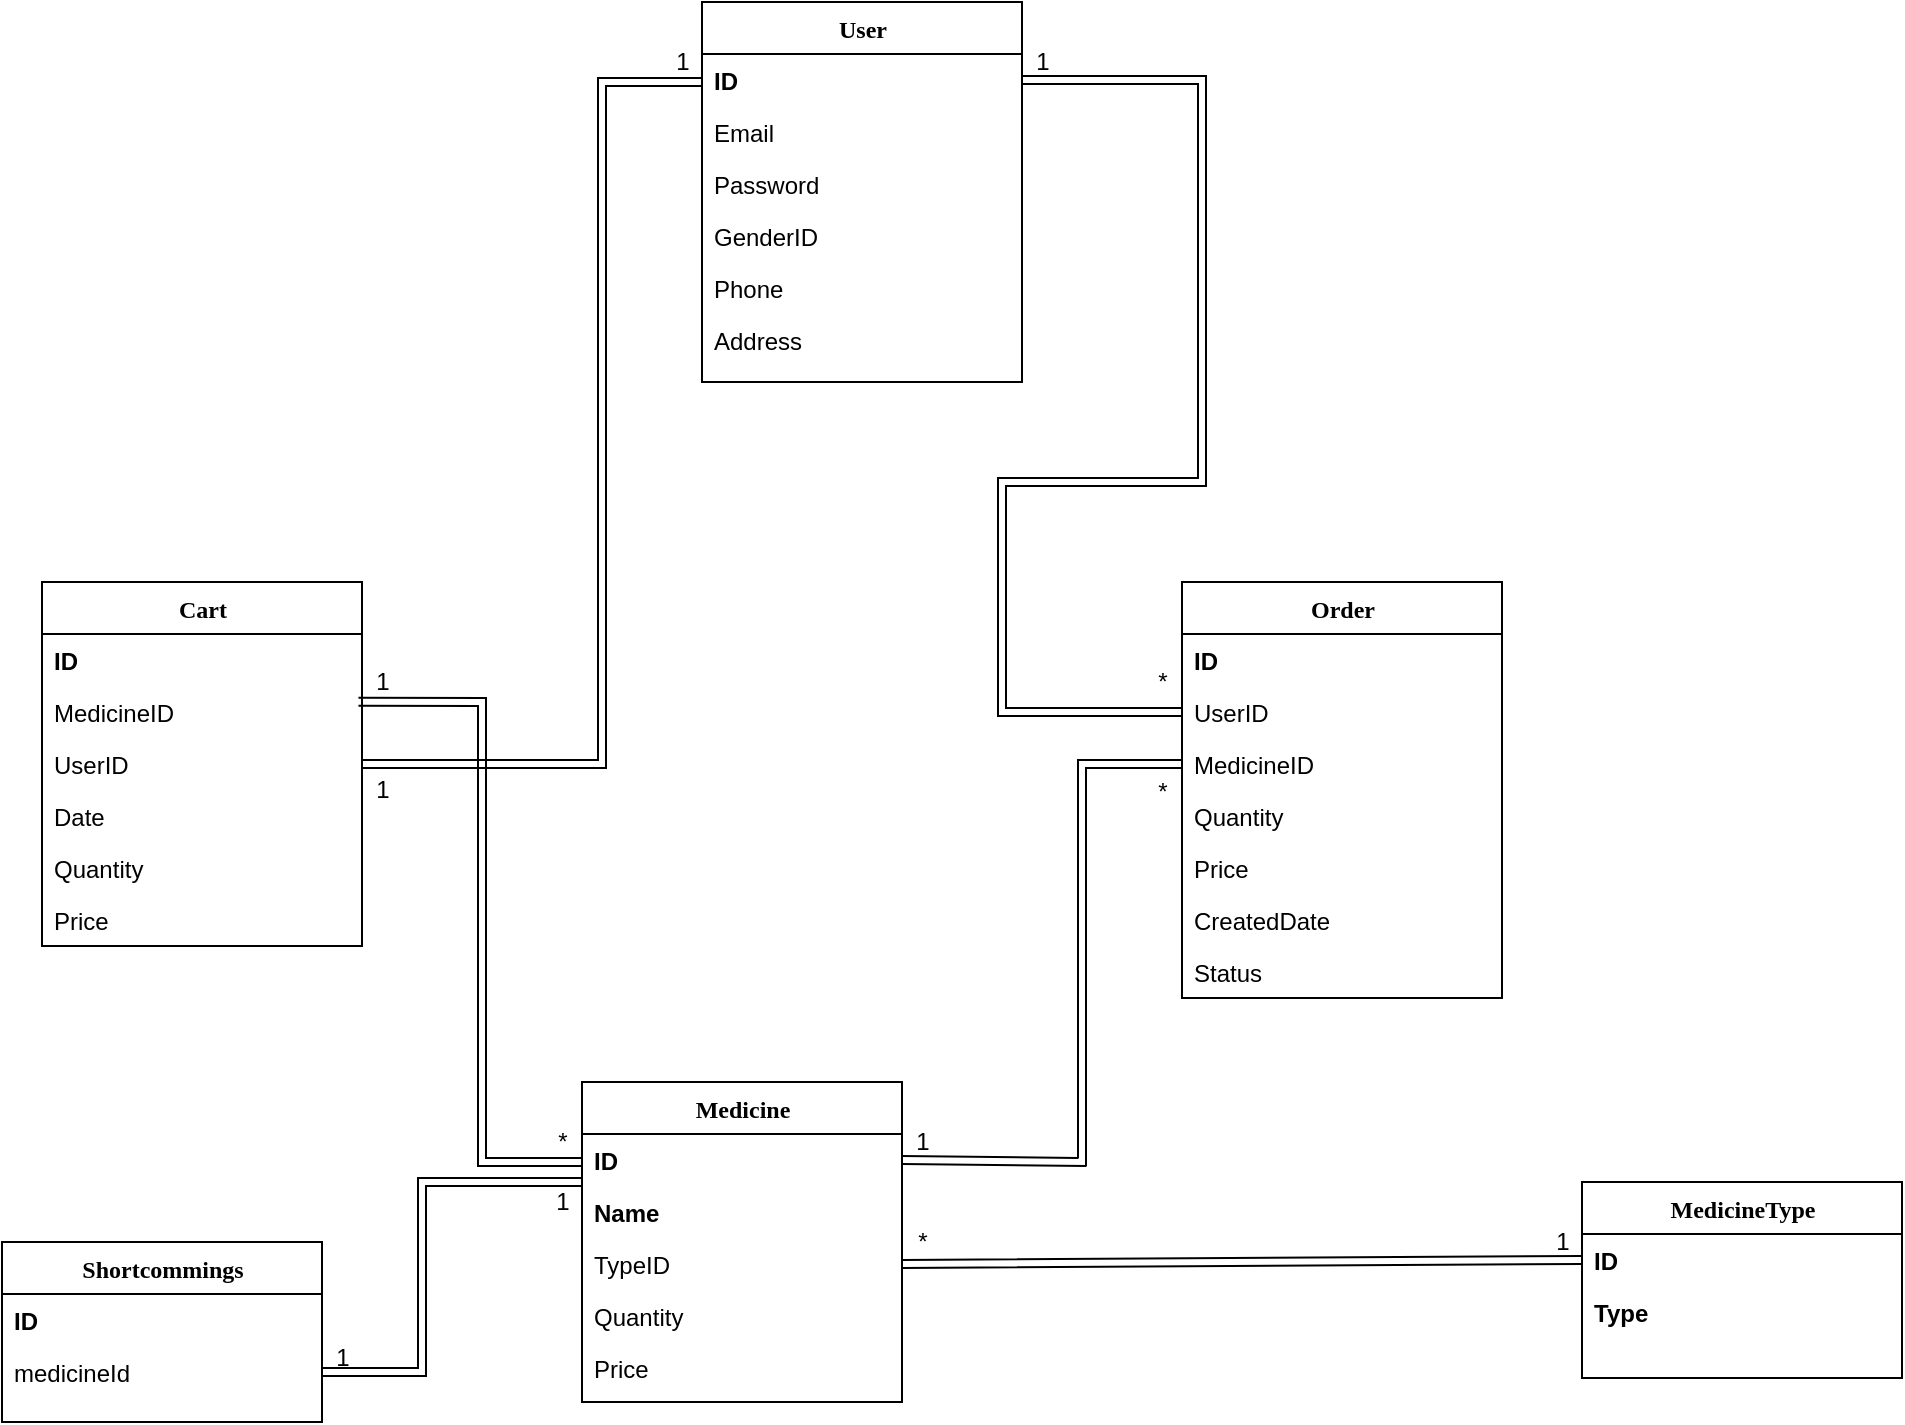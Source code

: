 <mxfile version="17.4.2" type="device"><diagram name="Page-1" id="9f46799a-70d6-7492-0946-bef42562c5a5"><mxGraphModel dx="899" dy="570" grid="1" gridSize="10" guides="1" tooltips="1" connect="1" arrows="1" fold="1" page="1" pageScale="1" pageWidth="1100" pageHeight="850" background="none" math="0" shadow="0"><root><mxCell id="0"/><mxCell id="1" parent="0"/><mxCell id="78961159f06e98e8-17" value="User" style="swimlane;html=1;fontStyle=1;align=center;verticalAlign=top;childLayout=stackLayout;horizontal=1;startSize=26;horizontalStack=0;resizeParent=1;resizeLast=0;collapsible=1;marginBottom=0;swimlaneFillColor=#ffffff;rounded=0;shadow=0;comic=0;labelBackgroundColor=none;strokeWidth=1;fillColor=none;fontFamily=Verdana;fontSize=12" parent="1" vertex="1"><mxGeometry x="410" y="30" width="160" height="190" as="geometry"/></mxCell><mxCell id="78961159f06e98e8-25" value="&lt;b&gt;ID&lt;/b&gt;" style="text;html=1;strokeColor=none;fillColor=none;align=left;verticalAlign=top;spacingLeft=4;spacingRight=4;whiteSpace=wrap;overflow=hidden;rotatable=0;points=[[0,0.5],[1,0.5]];portConstraint=eastwest;" parent="78961159f06e98e8-17" vertex="1"><mxGeometry y="26" width="160" height="26" as="geometry"/></mxCell><mxCell id="78961159f06e98e8-26" value="Email" style="text;html=1;strokeColor=none;fillColor=none;align=left;verticalAlign=top;spacingLeft=4;spacingRight=4;whiteSpace=wrap;overflow=hidden;rotatable=0;points=[[0,0.5],[1,0.5]];portConstraint=eastwest;" parent="78961159f06e98e8-17" vertex="1"><mxGeometry y="52" width="160" height="26" as="geometry"/></mxCell><mxCell id="78961159f06e98e8-24" value="Password" style="text;html=1;strokeColor=none;fillColor=none;align=left;verticalAlign=top;spacingLeft=4;spacingRight=4;whiteSpace=wrap;overflow=hidden;rotatable=0;points=[[0,0.5],[1,0.5]];portConstraint=eastwest;" parent="78961159f06e98e8-17" vertex="1"><mxGeometry y="78" width="160" height="26" as="geometry"/></mxCell><mxCell id="78961159f06e98e8-20" value="GenderID" style="text;html=1;strokeColor=none;fillColor=none;align=left;verticalAlign=top;spacingLeft=4;spacingRight=4;whiteSpace=wrap;overflow=hidden;rotatable=0;points=[[0,0.5],[1,0.5]];portConstraint=eastwest;" parent="78961159f06e98e8-17" vertex="1"><mxGeometry y="104" width="160" height="26" as="geometry"/></mxCell><mxCell id="78961159f06e98e8-27" value="Phone" style="text;html=1;strokeColor=none;fillColor=none;align=left;verticalAlign=top;spacingLeft=4;spacingRight=4;whiteSpace=wrap;overflow=hidden;rotatable=0;points=[[0,0.5],[1,0.5]];portConstraint=eastwest;" parent="78961159f06e98e8-17" vertex="1"><mxGeometry y="130" width="160" height="26" as="geometry"/></mxCell><mxCell id="bWNFvdi96-VDCvJrp3kD-1" value="Address" style="text;html=1;strokeColor=none;fillColor=none;align=left;verticalAlign=top;spacingLeft=4;spacingRight=4;whiteSpace=wrap;overflow=hidden;rotatable=0;points=[[0,0.5],[1,0.5]];portConstraint=eastwest;" parent="78961159f06e98e8-17" vertex="1"><mxGeometry y="156" width="160" height="26" as="geometry"/></mxCell><mxCell id="78961159f06e98e8-56" value="MedicineType" style="swimlane;html=1;fontStyle=1;align=center;verticalAlign=top;childLayout=stackLayout;horizontal=1;startSize=26;horizontalStack=0;resizeParent=1;resizeLast=0;collapsible=1;marginBottom=0;swimlaneFillColor=#ffffff;rounded=0;shadow=0;comic=0;labelBackgroundColor=none;strokeWidth=1;fillColor=none;fontFamily=Verdana;fontSize=12" parent="1" vertex="1"><mxGeometry x="850" y="620" width="160" height="98" as="geometry"/></mxCell><mxCell id="78961159f06e98e8-57" value="&lt;b&gt;ID&lt;/b&gt;" style="text;html=1;strokeColor=none;fillColor=none;align=left;verticalAlign=top;spacingLeft=4;spacingRight=4;whiteSpace=wrap;overflow=hidden;rotatable=0;points=[[0,0.5],[1,0.5]];portConstraint=eastwest;" parent="78961159f06e98e8-56" vertex="1"><mxGeometry y="26" width="160" height="26" as="geometry"/></mxCell><mxCell id="78961159f06e98e8-58" value="&lt;b&gt;Type&lt;/b&gt;" style="text;html=1;strokeColor=none;fillColor=none;align=left;verticalAlign=top;spacingLeft=4;spacingRight=4;whiteSpace=wrap;overflow=hidden;rotatable=0;points=[[0,0.5],[1,0.5]];portConstraint=eastwest;" parent="78961159f06e98e8-56" vertex="1"><mxGeometry y="52" width="160" height="26" as="geometry"/></mxCell><mxCell id="78961159f06e98e8-69" value="Medicine" style="swimlane;html=1;fontStyle=1;align=center;verticalAlign=top;childLayout=stackLayout;horizontal=1;startSize=26;horizontalStack=0;resizeParent=1;resizeLast=0;collapsible=1;marginBottom=0;swimlaneFillColor=#ffffff;rounded=0;shadow=0;comic=0;labelBackgroundColor=none;strokeWidth=1;fillColor=none;fontFamily=Verdana;fontSize=12" parent="1" vertex="1"><mxGeometry x="350" y="570" width="160" height="160" as="geometry"/></mxCell><mxCell id="78961159f06e98e8-70" value="&lt;b&gt;ID&lt;/b&gt;" style="text;html=1;strokeColor=none;fillColor=none;align=left;verticalAlign=top;spacingLeft=4;spacingRight=4;whiteSpace=wrap;overflow=hidden;rotatable=0;points=[[0,0.5],[1,0.5]];portConstraint=eastwest;" parent="78961159f06e98e8-69" vertex="1"><mxGeometry y="26" width="160" height="26" as="geometry"/></mxCell><mxCell id="78961159f06e98e8-71" value="&lt;b&gt;Name&lt;/b&gt;" style="text;html=1;strokeColor=none;fillColor=none;align=left;verticalAlign=top;spacingLeft=4;spacingRight=4;whiteSpace=wrap;overflow=hidden;rotatable=0;points=[[0,0.5],[1,0.5]];portConstraint=eastwest;" parent="78961159f06e98e8-69" vertex="1"><mxGeometry y="52" width="160" height="26" as="geometry"/></mxCell><mxCell id="78961159f06e98e8-72" value="TypeID" style="text;html=1;strokeColor=none;fillColor=none;align=left;verticalAlign=top;spacingLeft=4;spacingRight=4;whiteSpace=wrap;overflow=hidden;rotatable=0;points=[[0,0.5],[1,0.5]];portConstraint=eastwest;" parent="78961159f06e98e8-69" vertex="1"><mxGeometry y="78" width="160" height="26" as="geometry"/></mxCell><mxCell id="78961159f06e98e8-75" value="Quantity" style="text;html=1;strokeColor=none;fillColor=none;align=left;verticalAlign=top;spacingLeft=4;spacingRight=4;whiteSpace=wrap;overflow=hidden;rotatable=0;points=[[0,0.5],[1,0.5]];portConstraint=eastwest;" parent="78961159f06e98e8-69" vertex="1"><mxGeometry y="104" width="160" height="26" as="geometry"/></mxCell><mxCell id="78961159f06e98e8-74" value="Price" style="text;html=1;strokeColor=none;fillColor=none;align=left;verticalAlign=top;spacingLeft=4;spacingRight=4;whiteSpace=wrap;overflow=hidden;rotatable=0;points=[[0,0.5],[1,0.5]];portConstraint=eastwest;" parent="78961159f06e98e8-69" vertex="1"><mxGeometry y="130" width="160" height="26" as="geometry"/></mxCell><mxCell id="bWNFvdi96-VDCvJrp3kD-11" style="shape=link;rounded=0;orthogonalLoop=1;jettySize=auto;html=1;entryX=1;entryY=0.5;entryDx=0;entryDy=0;exitX=0;exitY=0.5;exitDx=0;exitDy=0;" parent="1" source="78961159f06e98e8-57" target="78961159f06e98e8-72" edge="1"><mxGeometry relative="1" as="geometry"/></mxCell><mxCell id="bWNFvdi96-VDCvJrp3kD-12" value="1" style="text;html=1;align=center;verticalAlign=middle;resizable=0;points=[];autosize=1;strokeColor=none;fillColor=none;" parent="1" vertex="1"><mxGeometry x="830" y="640" width="20" height="20" as="geometry"/></mxCell><mxCell id="bWNFvdi96-VDCvJrp3kD-13" value="*" style="text;html=1;align=center;verticalAlign=middle;resizable=0;points=[];autosize=1;strokeColor=none;fillColor=none;" parent="1" vertex="1"><mxGeometry x="510" y="640" width="20" height="20" as="geometry"/></mxCell><mxCell id="bWNFvdi96-VDCvJrp3kD-17" value="Order" style="swimlane;html=1;fontStyle=1;align=center;verticalAlign=top;childLayout=stackLayout;horizontal=1;startSize=26;horizontalStack=0;resizeParent=1;resizeLast=0;collapsible=1;marginBottom=0;swimlaneFillColor=#ffffff;rounded=0;shadow=0;comic=0;labelBackgroundColor=none;strokeWidth=1;fillColor=none;fontFamily=Verdana;fontSize=12" parent="1" vertex="1"><mxGeometry x="650" y="320" width="160" height="208" as="geometry"/></mxCell><mxCell id="bWNFvdi96-VDCvJrp3kD-18" value="&lt;b&gt;ID&lt;/b&gt;" style="text;html=1;strokeColor=none;fillColor=none;align=left;verticalAlign=top;spacingLeft=4;spacingRight=4;whiteSpace=wrap;overflow=hidden;rotatable=0;points=[[0,0.5],[1,0.5]];portConstraint=eastwest;" parent="bWNFvdi96-VDCvJrp3kD-17" vertex="1"><mxGeometry y="26" width="160" height="26" as="geometry"/></mxCell><mxCell id="bWNFvdi96-VDCvJrp3kD-19" value="UserID" style="text;html=1;strokeColor=none;fillColor=none;align=left;verticalAlign=top;spacingLeft=4;spacingRight=4;whiteSpace=wrap;overflow=hidden;rotatable=0;points=[[0,0.5],[1,0.5]];portConstraint=eastwest;" parent="bWNFvdi96-VDCvJrp3kD-17" vertex="1"><mxGeometry y="52" width="160" height="26" as="geometry"/></mxCell><mxCell id="bWNFvdi96-VDCvJrp3kD-20" value="MedicineID" style="text;html=1;strokeColor=none;fillColor=none;align=left;verticalAlign=top;spacingLeft=4;spacingRight=4;whiteSpace=wrap;overflow=hidden;rotatable=0;points=[[0,0.5],[1,0.5]];portConstraint=eastwest;" parent="bWNFvdi96-VDCvJrp3kD-17" vertex="1"><mxGeometry y="78" width="160" height="26" as="geometry"/></mxCell><mxCell id="bWNFvdi96-VDCvJrp3kD-22" value="Quantity" style="text;html=1;strokeColor=none;fillColor=none;align=left;verticalAlign=top;spacingLeft=4;spacingRight=4;whiteSpace=wrap;overflow=hidden;rotatable=0;points=[[0,0.5],[1,0.5]];portConstraint=eastwest;" parent="bWNFvdi96-VDCvJrp3kD-17" vertex="1"><mxGeometry y="104" width="160" height="26" as="geometry"/></mxCell><mxCell id="bWNFvdi96-VDCvJrp3kD-21" value="Price" style="text;html=1;strokeColor=none;fillColor=none;align=left;verticalAlign=top;spacingLeft=4;spacingRight=4;whiteSpace=wrap;overflow=hidden;rotatable=0;points=[[0,0.5],[1,0.5]];portConstraint=eastwest;" parent="bWNFvdi96-VDCvJrp3kD-17" vertex="1"><mxGeometry y="130" width="160" height="26" as="geometry"/></mxCell><mxCell id="bWNFvdi96-VDCvJrp3kD-36" value="CreatedDate" style="text;html=1;strokeColor=none;fillColor=none;align=left;verticalAlign=top;spacingLeft=4;spacingRight=4;whiteSpace=wrap;overflow=hidden;rotatable=0;points=[[0,0.5],[1,0.5]];portConstraint=eastwest;" parent="bWNFvdi96-VDCvJrp3kD-17" vertex="1"><mxGeometry y="156" width="160" height="26" as="geometry"/></mxCell><mxCell id="bWNFvdi96-VDCvJrp3kD-28" value="Status" style="text;html=1;strokeColor=none;fillColor=none;align=left;verticalAlign=top;spacingLeft=4;spacingRight=4;whiteSpace=wrap;overflow=hidden;rotatable=0;points=[[0,0.5],[1,0.5]];portConstraint=eastwest;" parent="bWNFvdi96-VDCvJrp3kD-17" vertex="1"><mxGeometry y="182" width="160" height="26" as="geometry"/></mxCell><mxCell id="bWNFvdi96-VDCvJrp3kD-30" style="edgeStyle=none;shape=link;rounded=0;orthogonalLoop=1;jettySize=auto;html=1;exitX=0;exitY=0.5;exitDx=0;exitDy=0;" parent="1" source="bWNFvdi96-VDCvJrp3kD-19" edge="1"><mxGeometry relative="1" as="geometry"><Array as="points"><mxPoint x="560" y="385"/><mxPoint x="560" y="270"/><mxPoint x="660" y="270"/><mxPoint x="660" y="170"/><mxPoint x="660" y="69"/></Array><mxPoint x="570" y="69" as="targetPoint"/></mxGeometry></mxCell><mxCell id="bWNFvdi96-VDCvJrp3kD-31" value="*" style="text;html=1;align=center;verticalAlign=middle;resizable=0;points=[];autosize=1;strokeColor=none;fillColor=none;" parent="1" vertex="1"><mxGeometry x="630" y="360" width="20" height="20" as="geometry"/></mxCell><mxCell id="bWNFvdi96-VDCvJrp3kD-32" value="1" style="text;html=1;align=center;verticalAlign=middle;resizable=0;points=[];autosize=1;strokeColor=none;fillColor=none;" parent="1" vertex="1"><mxGeometry x="570" y="50" width="20" height="20" as="geometry"/></mxCell><mxCell id="bWNFvdi96-VDCvJrp3kD-33" style="edgeStyle=none;shape=link;rounded=0;orthogonalLoop=1;jettySize=auto;html=1;entryX=1;entryY=0.5;entryDx=0;entryDy=0;exitX=0;exitY=0.5;exitDx=0;exitDy=0;" parent="1" source="bWNFvdi96-VDCvJrp3kD-20" target="78961159f06e98e8-70" edge="1"><mxGeometry relative="1" as="geometry"><Array as="points"><mxPoint x="600" y="411"/><mxPoint x="600" y="610"/></Array></mxGeometry></mxCell><mxCell id="bWNFvdi96-VDCvJrp3kD-34" value="1" style="text;html=1;align=center;verticalAlign=middle;resizable=0;points=[];autosize=1;strokeColor=none;fillColor=none;" parent="1" vertex="1"><mxGeometry x="510" y="590" width="20" height="20" as="geometry"/></mxCell><mxCell id="bWNFvdi96-VDCvJrp3kD-35" value="*" style="text;html=1;align=center;verticalAlign=middle;resizable=0;points=[];autosize=1;strokeColor=none;fillColor=none;" parent="1" vertex="1"><mxGeometry x="630" y="415" width="20" height="20" as="geometry"/></mxCell><mxCell id="ceUBKtoLb7nEXmZtsHhQ-1" value="Cart" style="swimlane;html=1;fontStyle=1;align=center;verticalAlign=top;childLayout=stackLayout;horizontal=1;startSize=26;horizontalStack=0;resizeParent=1;resizeLast=0;collapsible=1;marginBottom=0;swimlaneFillColor=#ffffff;rounded=0;shadow=0;comic=0;labelBackgroundColor=none;strokeWidth=1;fillColor=none;fontFamily=Verdana;fontSize=12" parent="1" vertex="1"><mxGeometry x="80" y="320" width="160" height="182" as="geometry"/></mxCell><mxCell id="ceUBKtoLb7nEXmZtsHhQ-2" value="&lt;b&gt;ID&lt;/b&gt;" style="text;html=1;strokeColor=none;fillColor=none;align=left;verticalAlign=top;spacingLeft=4;spacingRight=4;whiteSpace=wrap;overflow=hidden;rotatable=0;points=[[0,0.5],[1,0.5]];portConstraint=eastwest;" parent="ceUBKtoLb7nEXmZtsHhQ-1" vertex="1"><mxGeometry y="26" width="160" height="26" as="geometry"/></mxCell><mxCell id="ceUBKtoLb7nEXmZtsHhQ-3" value="MedicineID" style="text;html=1;strokeColor=none;fillColor=none;align=left;verticalAlign=top;spacingLeft=4;spacingRight=4;whiteSpace=wrap;overflow=hidden;rotatable=0;points=[[0,0.5],[1,0.5]];portConstraint=eastwest;" parent="ceUBKtoLb7nEXmZtsHhQ-1" vertex="1"><mxGeometry y="52" width="160" height="26" as="geometry"/></mxCell><mxCell id="ceUBKtoLb7nEXmZtsHhQ-12" value="UserID" style="text;html=1;strokeColor=none;fillColor=none;align=left;verticalAlign=top;spacingLeft=4;spacingRight=4;whiteSpace=wrap;overflow=hidden;rotatable=0;points=[[0,0.5],[1,0.5]];portConstraint=eastwest;" parent="ceUBKtoLb7nEXmZtsHhQ-1" vertex="1"><mxGeometry y="78" width="160" height="26" as="geometry"/></mxCell><mxCell id="ceUBKtoLb7nEXmZtsHhQ-4" value="Date" style="text;html=1;strokeColor=none;fillColor=none;align=left;verticalAlign=top;spacingLeft=4;spacingRight=4;whiteSpace=wrap;overflow=hidden;rotatable=0;points=[[0,0.5],[1,0.5]];portConstraint=eastwest;" parent="ceUBKtoLb7nEXmZtsHhQ-1" vertex="1"><mxGeometry y="104" width="160" height="26" as="geometry"/></mxCell><mxCell id="ceUBKtoLb7nEXmZtsHhQ-5" value="Quantity" style="text;html=1;strokeColor=none;fillColor=none;align=left;verticalAlign=top;spacingLeft=4;spacingRight=4;whiteSpace=wrap;overflow=hidden;rotatable=0;points=[[0,0.5],[1,0.5]];portConstraint=eastwest;" parent="ceUBKtoLb7nEXmZtsHhQ-1" vertex="1"><mxGeometry y="130" width="160" height="26" as="geometry"/></mxCell><mxCell id="ceUBKtoLb7nEXmZtsHhQ-6" value="Price" style="text;html=1;strokeColor=none;fillColor=none;align=left;verticalAlign=top;spacingLeft=4;spacingRight=4;whiteSpace=wrap;overflow=hidden;rotatable=0;points=[[0,0.5],[1,0.5]];portConstraint=eastwest;" parent="ceUBKtoLb7nEXmZtsHhQ-1" vertex="1"><mxGeometry y="156" width="160" height="26" as="geometry"/></mxCell><mxCell id="ceUBKtoLb7nEXmZtsHhQ-9" style="edgeStyle=none;shape=link;rounded=0;orthogonalLoop=1;jettySize=auto;html=1;entryX=0.989;entryY=1.305;entryDx=0;entryDy=0;exitX=0;exitY=0.5;exitDx=0;exitDy=0;entryPerimeter=0;" parent="1" target="ceUBKtoLb7nEXmZtsHhQ-2" edge="1"><mxGeometry relative="1" as="geometry"><Array as="points"><mxPoint x="300" y="610"/><mxPoint x="300" y="380"/></Array><mxPoint x="350" y="610" as="sourcePoint"/><mxPoint x="210" y="808" as="targetPoint"/></mxGeometry></mxCell><mxCell id="ceUBKtoLb7nEXmZtsHhQ-10" value="*" style="text;html=1;align=center;verticalAlign=middle;resizable=0;points=[];autosize=1;strokeColor=none;fillColor=none;" parent="1" vertex="1"><mxGeometry x="330" y="590" width="20" height="20" as="geometry"/></mxCell><mxCell id="ceUBKtoLb7nEXmZtsHhQ-11" value="1" style="text;html=1;align=center;verticalAlign=middle;resizable=0;points=[];autosize=1;strokeColor=none;fillColor=none;" parent="1" vertex="1"><mxGeometry x="240" y="360" width="20" height="20" as="geometry"/></mxCell><mxCell id="ceUBKtoLb7nEXmZtsHhQ-13" style="edgeStyle=none;shape=link;rounded=0;orthogonalLoop=1;jettySize=auto;html=1;entryX=1;entryY=0.5;entryDx=0;entryDy=0;exitX=0;exitY=0.5;exitDx=0;exitDy=0;" parent="1" target="ceUBKtoLb7nEXmZtsHhQ-12" edge="1"><mxGeometry relative="1" as="geometry"><Array as="points"><mxPoint x="360" y="70"/><mxPoint x="360" y="411"/></Array><mxPoint x="410" y="70" as="sourcePoint"/><mxPoint x="270" y="268" as="targetPoint"/></mxGeometry></mxCell><mxCell id="ceUBKtoLb7nEXmZtsHhQ-14" value="1" style="text;html=1;align=center;verticalAlign=middle;resizable=0;points=[];autosize=1;strokeColor=none;fillColor=none;" parent="1" vertex="1"><mxGeometry x="390" y="50" width="20" height="20" as="geometry"/></mxCell><mxCell id="ceUBKtoLb7nEXmZtsHhQ-15" value="1" style="text;html=1;align=center;verticalAlign=middle;resizable=0;points=[];autosize=1;strokeColor=none;fillColor=none;" parent="1" vertex="1"><mxGeometry x="240" y="414" width="20" height="20" as="geometry"/></mxCell><mxCell id="M0LY1jmBFf9Z9h3cSvKI-1" value="Shortcommings" style="swimlane;html=1;fontStyle=1;align=center;verticalAlign=top;childLayout=stackLayout;horizontal=1;startSize=26;horizontalStack=0;resizeParent=1;resizeLast=0;collapsible=1;marginBottom=0;swimlaneFillColor=#ffffff;rounded=0;shadow=0;comic=0;labelBackgroundColor=none;strokeWidth=1;fillColor=none;fontFamily=Verdana;fontSize=12" parent="1" vertex="1"><mxGeometry x="60" y="650" width="160" height="90" as="geometry"/></mxCell><mxCell id="M0LY1jmBFf9Z9h3cSvKI-2" value="&lt;b&gt;ID&lt;/b&gt;" style="text;html=1;strokeColor=none;fillColor=none;align=left;verticalAlign=top;spacingLeft=4;spacingRight=4;whiteSpace=wrap;overflow=hidden;rotatable=0;points=[[0,0.5],[1,0.5]];portConstraint=eastwest;" parent="M0LY1jmBFf9Z9h3cSvKI-1" vertex="1"><mxGeometry y="26" width="160" height="26" as="geometry"/></mxCell><mxCell id="M0LY1jmBFf9Z9h3cSvKI-3" value="medicineId" style="text;html=1;strokeColor=none;fillColor=none;align=left;verticalAlign=top;spacingLeft=4;spacingRight=4;whiteSpace=wrap;overflow=hidden;rotatable=0;points=[[0,0.5],[1,0.5]];portConstraint=eastwest;" parent="M0LY1jmBFf9Z9h3cSvKI-1" vertex="1"><mxGeometry y="52" width="160" height="26" as="geometry"/></mxCell><mxCell id="M0LY1jmBFf9Z9h3cSvKI-7" style="shape=link;rounded=0;orthogonalLoop=1;jettySize=auto;html=1;entryX=1;entryY=0.5;entryDx=0;entryDy=0;exitX=0;exitY=0.5;exitDx=0;exitDy=0;" parent="1" target="M0LY1jmBFf9Z9h3cSvKI-3" edge="1"><mxGeometry relative="1" as="geometry"><mxPoint x="350" y="620" as="sourcePoint"/><mxPoint x="10" y="622" as="targetPoint"/><Array as="points"><mxPoint x="270" y="620"/><mxPoint x="270" y="715"/></Array></mxGeometry></mxCell><mxCell id="M0LY1jmBFf9Z9h3cSvKI-8" value="1" style="text;html=1;align=center;verticalAlign=middle;resizable=0;points=[];autosize=1;strokeColor=none;fillColor=none;" parent="1" vertex="1"><mxGeometry x="330" y="620" width="20" height="20" as="geometry"/></mxCell><mxCell id="M0LY1jmBFf9Z9h3cSvKI-9" value="1" style="text;html=1;align=center;verticalAlign=middle;resizable=0;points=[];autosize=1;strokeColor=none;fillColor=none;" parent="1" vertex="1"><mxGeometry x="220" y="698" width="20" height="20" as="geometry"/></mxCell></root></mxGraphModel></diagram></mxfile>